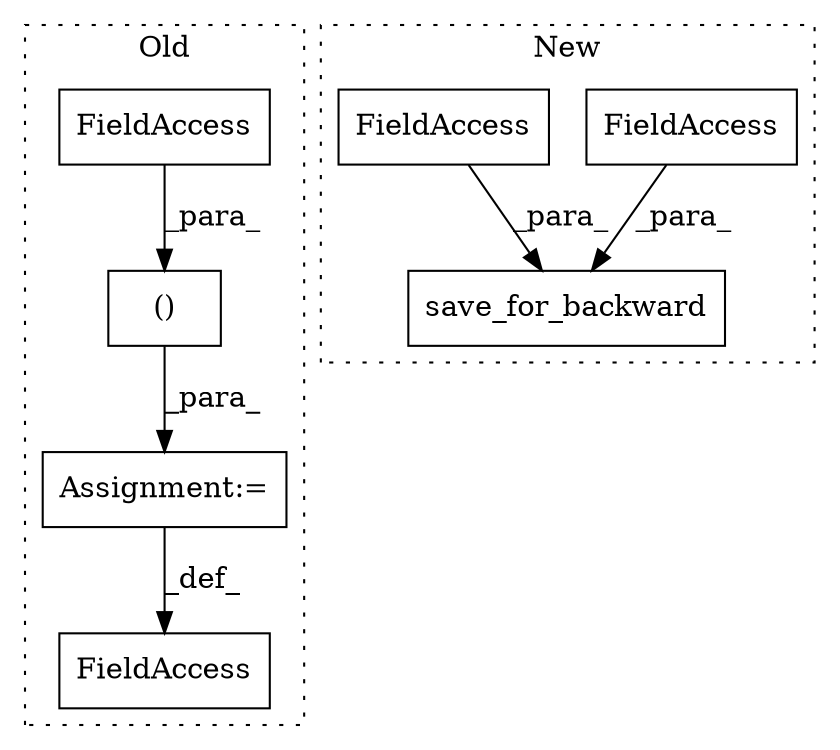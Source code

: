 digraph G {
subgraph cluster0 {
1 [label="()" a="106" s="1374" l="31" shape="box"];
5 [label="FieldAccess" a="22" s="1374" l="3" shape="box"];
6 [label="FieldAccess" a="22" s="1351" l="17" shape="box"];
7 [label="Assignment:=" a="7" s="1368" l="6" shape="box"];
label = "Old";
style="dotted";
}
subgraph cluster1 {
2 [label="save_for_backward" a="32" s="1338,1368" l="18,1" shape="box"];
3 [label="FieldAccess" a="22" s="1360" l="8" shape="box"];
4 [label="FieldAccess" a="22" s="1356" l="3" shape="box"];
label = "New";
style="dotted";
}
1 -> 7 [label="_para_"];
3 -> 2 [label="_para_"];
4 -> 2 [label="_para_"];
5 -> 1 [label="_para_"];
7 -> 6 [label="_def_"];
}